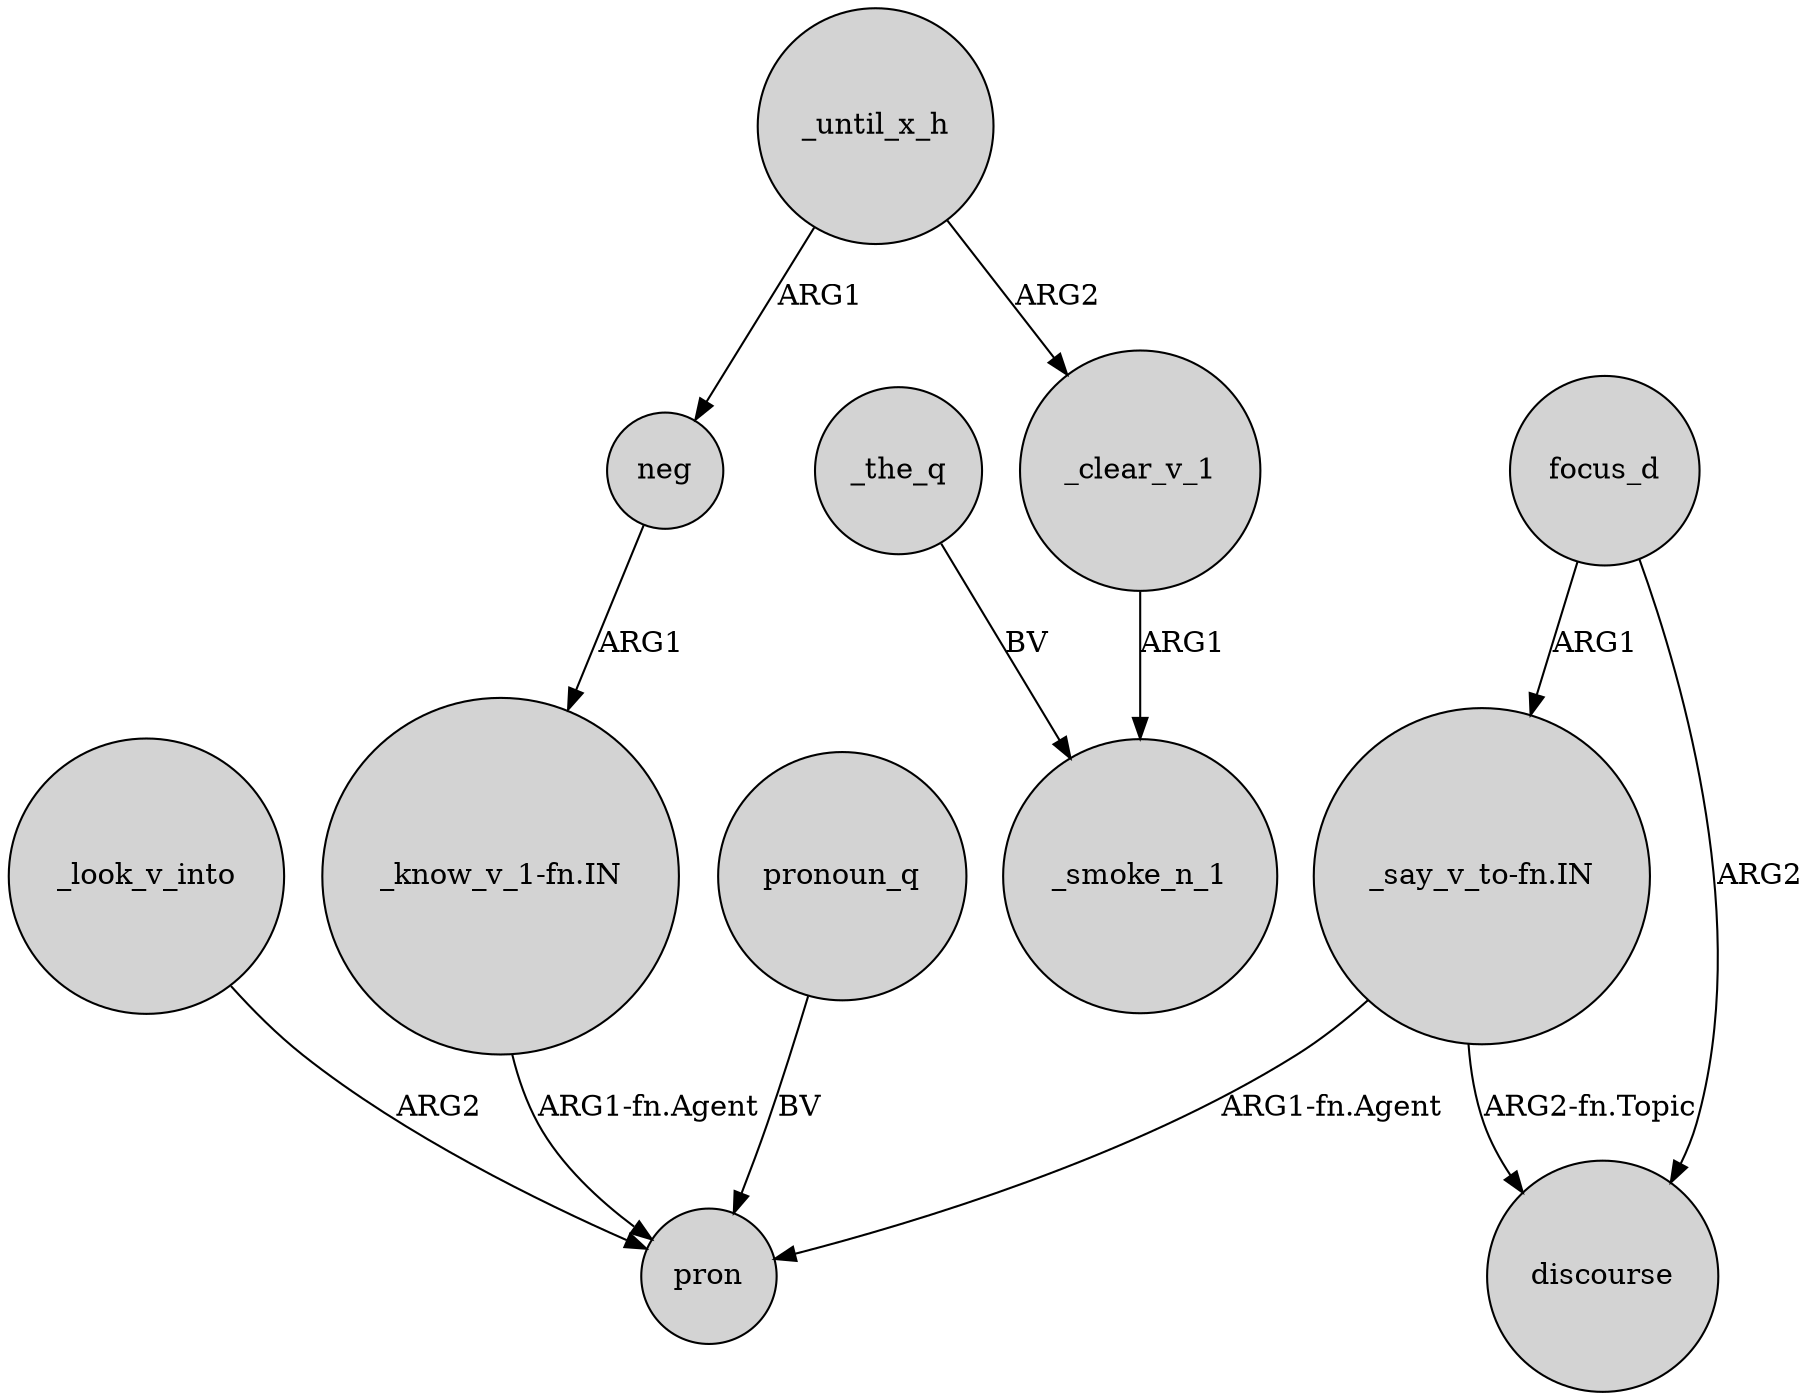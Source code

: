 digraph {
	node [shape=circle style=filled]
	_until_x_h -> neg [label=ARG1]
	_look_v_into -> pron [label=ARG2]
	"_know_v_1-fn.IN" -> pron [label="ARG1-fn.Agent"]
	"_say_v_to-fn.IN" -> discourse [label="ARG2-fn.Topic"]
	neg -> "_know_v_1-fn.IN" [label=ARG1]
	_until_x_h -> _clear_v_1 [label=ARG2]
	focus_d -> discourse [label=ARG2]
	_clear_v_1 -> _smoke_n_1 [label=ARG1]
	_the_q -> _smoke_n_1 [label=BV]
	focus_d -> "_say_v_to-fn.IN" [label=ARG1]
	"_say_v_to-fn.IN" -> pron [label="ARG1-fn.Agent"]
	pronoun_q -> pron [label=BV]
}
